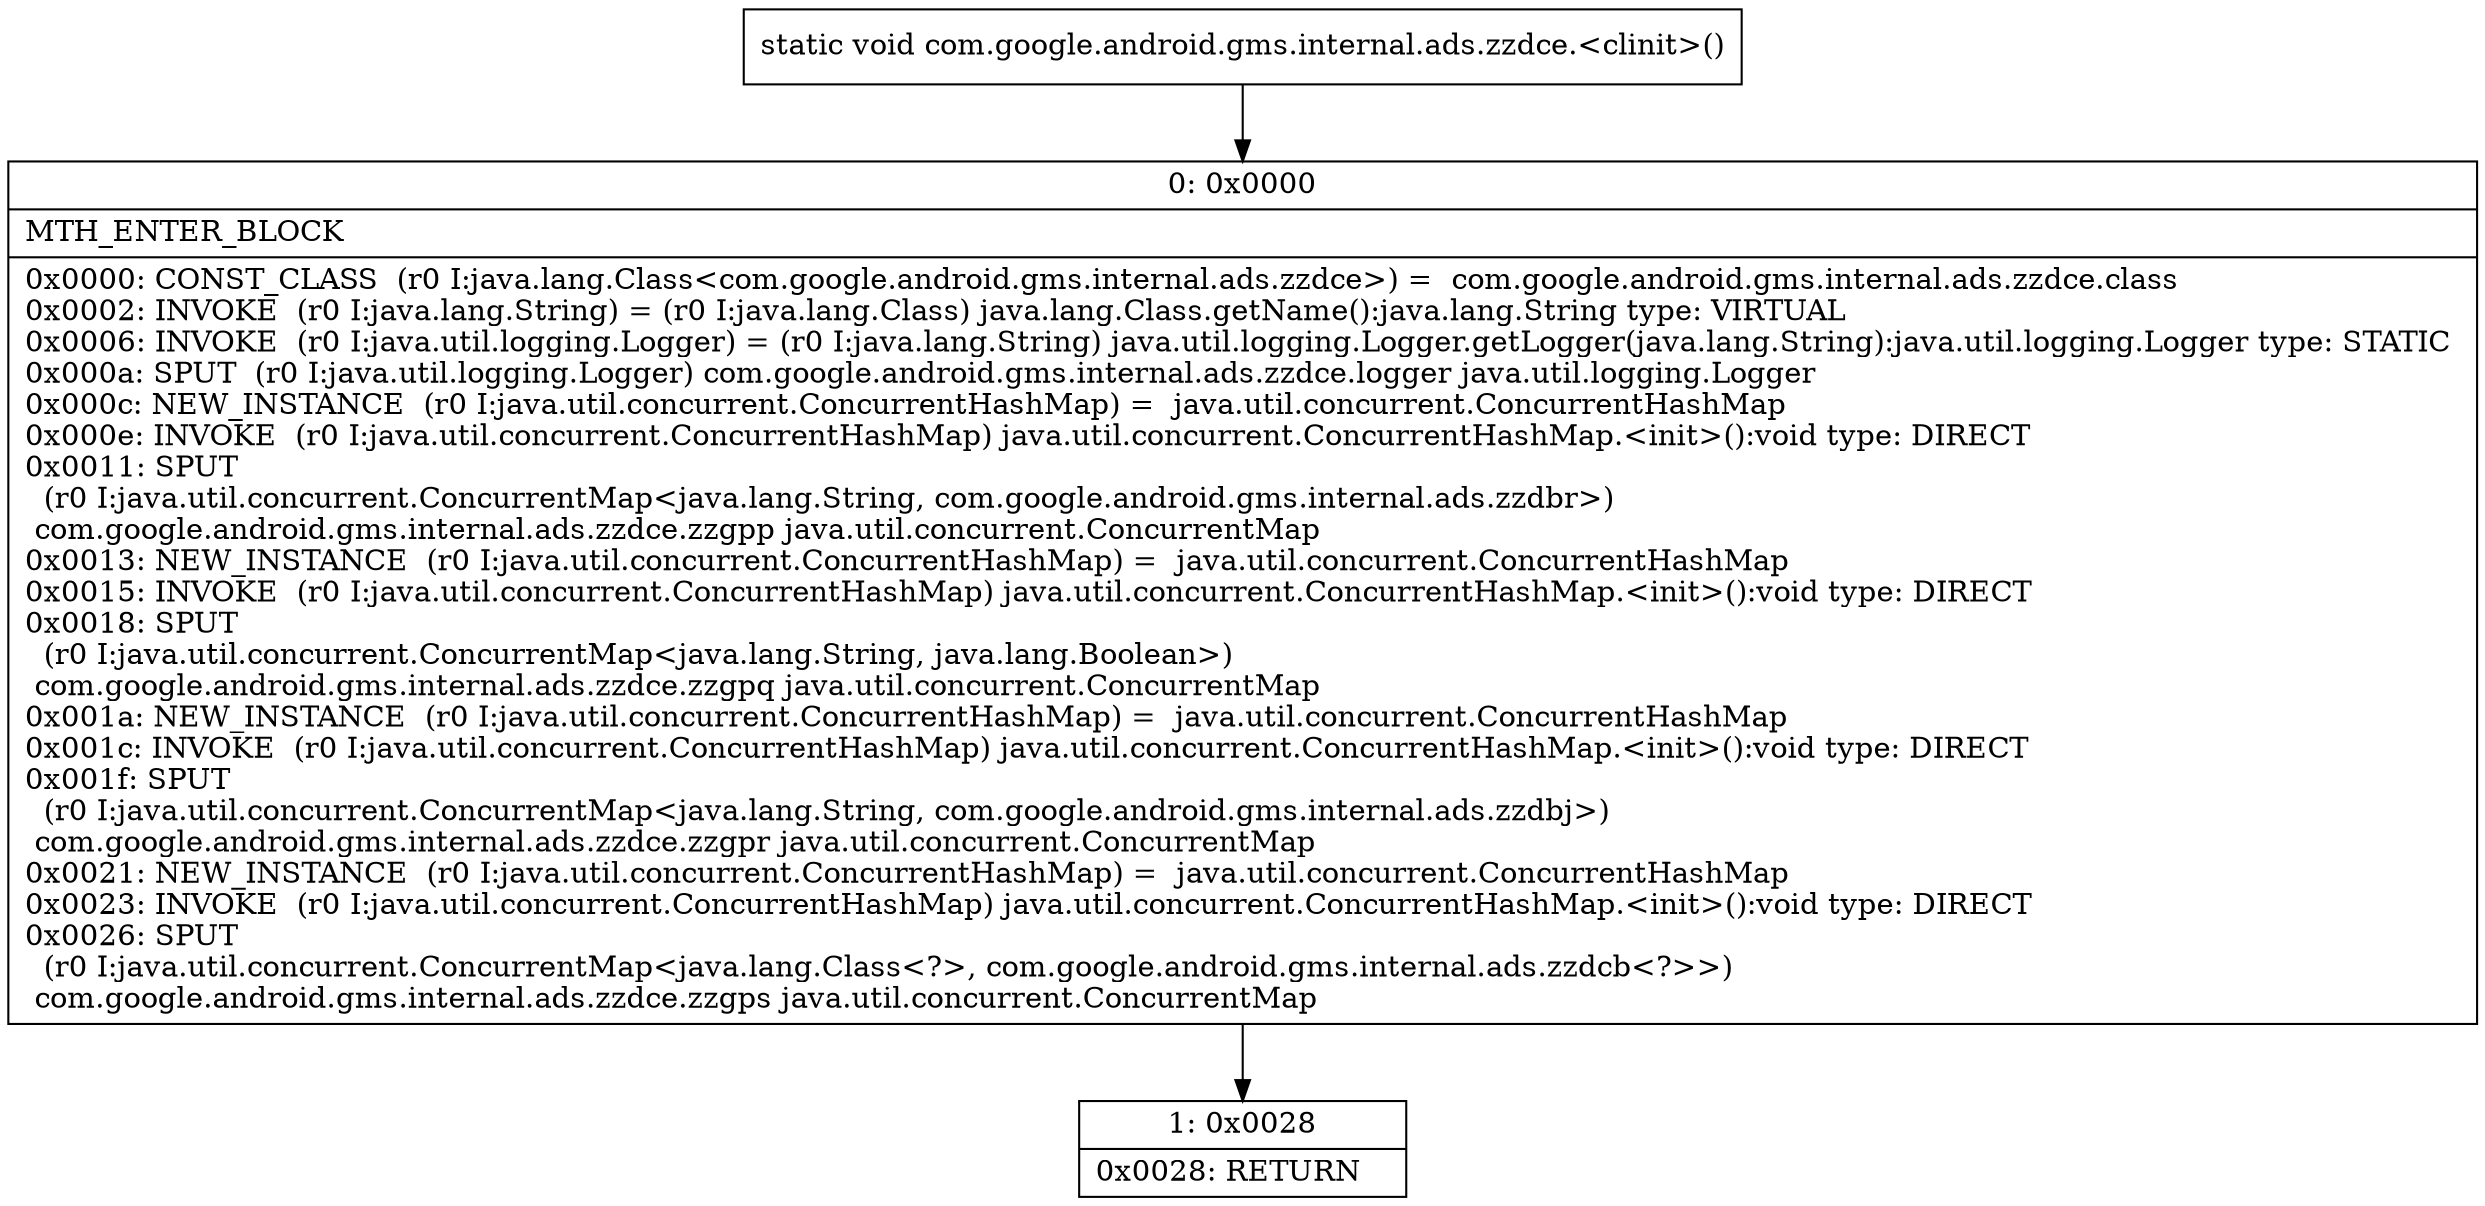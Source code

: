 digraph "CFG forcom.google.android.gms.internal.ads.zzdce.\<clinit\>()V" {
Node_0 [shape=record,label="{0\:\ 0x0000|MTH_ENTER_BLOCK\l|0x0000: CONST_CLASS  (r0 I:java.lang.Class\<com.google.android.gms.internal.ads.zzdce\>) =  com.google.android.gms.internal.ads.zzdce.class \l0x0002: INVOKE  (r0 I:java.lang.String) = (r0 I:java.lang.Class) java.lang.Class.getName():java.lang.String type: VIRTUAL \l0x0006: INVOKE  (r0 I:java.util.logging.Logger) = (r0 I:java.lang.String) java.util.logging.Logger.getLogger(java.lang.String):java.util.logging.Logger type: STATIC \l0x000a: SPUT  (r0 I:java.util.logging.Logger) com.google.android.gms.internal.ads.zzdce.logger java.util.logging.Logger \l0x000c: NEW_INSTANCE  (r0 I:java.util.concurrent.ConcurrentHashMap) =  java.util.concurrent.ConcurrentHashMap \l0x000e: INVOKE  (r0 I:java.util.concurrent.ConcurrentHashMap) java.util.concurrent.ConcurrentHashMap.\<init\>():void type: DIRECT \l0x0011: SPUT  \l  (r0 I:java.util.concurrent.ConcurrentMap\<java.lang.String, com.google.android.gms.internal.ads.zzdbr\>)\l com.google.android.gms.internal.ads.zzdce.zzgpp java.util.concurrent.ConcurrentMap \l0x0013: NEW_INSTANCE  (r0 I:java.util.concurrent.ConcurrentHashMap) =  java.util.concurrent.ConcurrentHashMap \l0x0015: INVOKE  (r0 I:java.util.concurrent.ConcurrentHashMap) java.util.concurrent.ConcurrentHashMap.\<init\>():void type: DIRECT \l0x0018: SPUT  \l  (r0 I:java.util.concurrent.ConcurrentMap\<java.lang.String, java.lang.Boolean\>)\l com.google.android.gms.internal.ads.zzdce.zzgpq java.util.concurrent.ConcurrentMap \l0x001a: NEW_INSTANCE  (r0 I:java.util.concurrent.ConcurrentHashMap) =  java.util.concurrent.ConcurrentHashMap \l0x001c: INVOKE  (r0 I:java.util.concurrent.ConcurrentHashMap) java.util.concurrent.ConcurrentHashMap.\<init\>():void type: DIRECT \l0x001f: SPUT  \l  (r0 I:java.util.concurrent.ConcurrentMap\<java.lang.String, com.google.android.gms.internal.ads.zzdbj\>)\l com.google.android.gms.internal.ads.zzdce.zzgpr java.util.concurrent.ConcurrentMap \l0x0021: NEW_INSTANCE  (r0 I:java.util.concurrent.ConcurrentHashMap) =  java.util.concurrent.ConcurrentHashMap \l0x0023: INVOKE  (r0 I:java.util.concurrent.ConcurrentHashMap) java.util.concurrent.ConcurrentHashMap.\<init\>():void type: DIRECT \l0x0026: SPUT  \l  (r0 I:java.util.concurrent.ConcurrentMap\<java.lang.Class\<?\>, com.google.android.gms.internal.ads.zzdcb\<?\>\>)\l com.google.android.gms.internal.ads.zzdce.zzgps java.util.concurrent.ConcurrentMap \l}"];
Node_1 [shape=record,label="{1\:\ 0x0028|0x0028: RETURN   \l}"];
MethodNode[shape=record,label="{static void com.google.android.gms.internal.ads.zzdce.\<clinit\>() }"];
MethodNode -> Node_0;
Node_0 -> Node_1;
}

